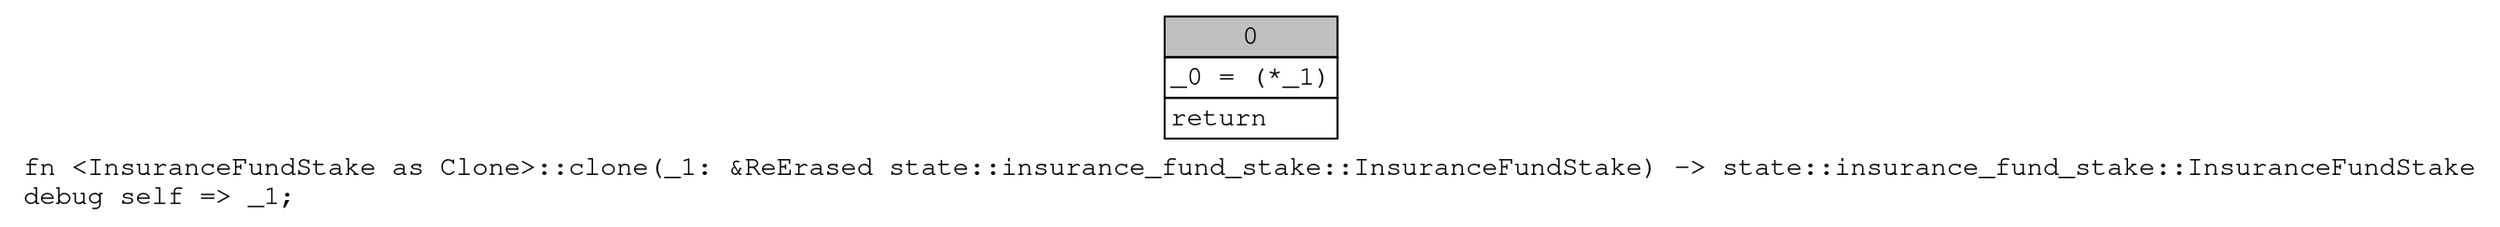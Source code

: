 digraph Mir_0_16487 {
    graph [fontname="Courier, monospace"];
    node [fontname="Courier, monospace"];
    edge [fontname="Courier, monospace"];
    label=<fn &lt;InsuranceFundStake as Clone&gt;::clone(_1: &amp;ReErased state::insurance_fund_stake::InsuranceFundStake) -&gt; state::insurance_fund_stake::InsuranceFundStake<br align="left"/>debug self =&gt; _1;<br align="left"/>>;
    bb0__0_16487 [shape="none", label=<<table border="0" cellborder="1" cellspacing="0"><tr><td bgcolor="gray" align="center" colspan="1">0</td></tr><tr><td align="left" balign="left">_0 = (*_1)<br/></td></tr><tr><td align="left">return</td></tr></table>>];
}
